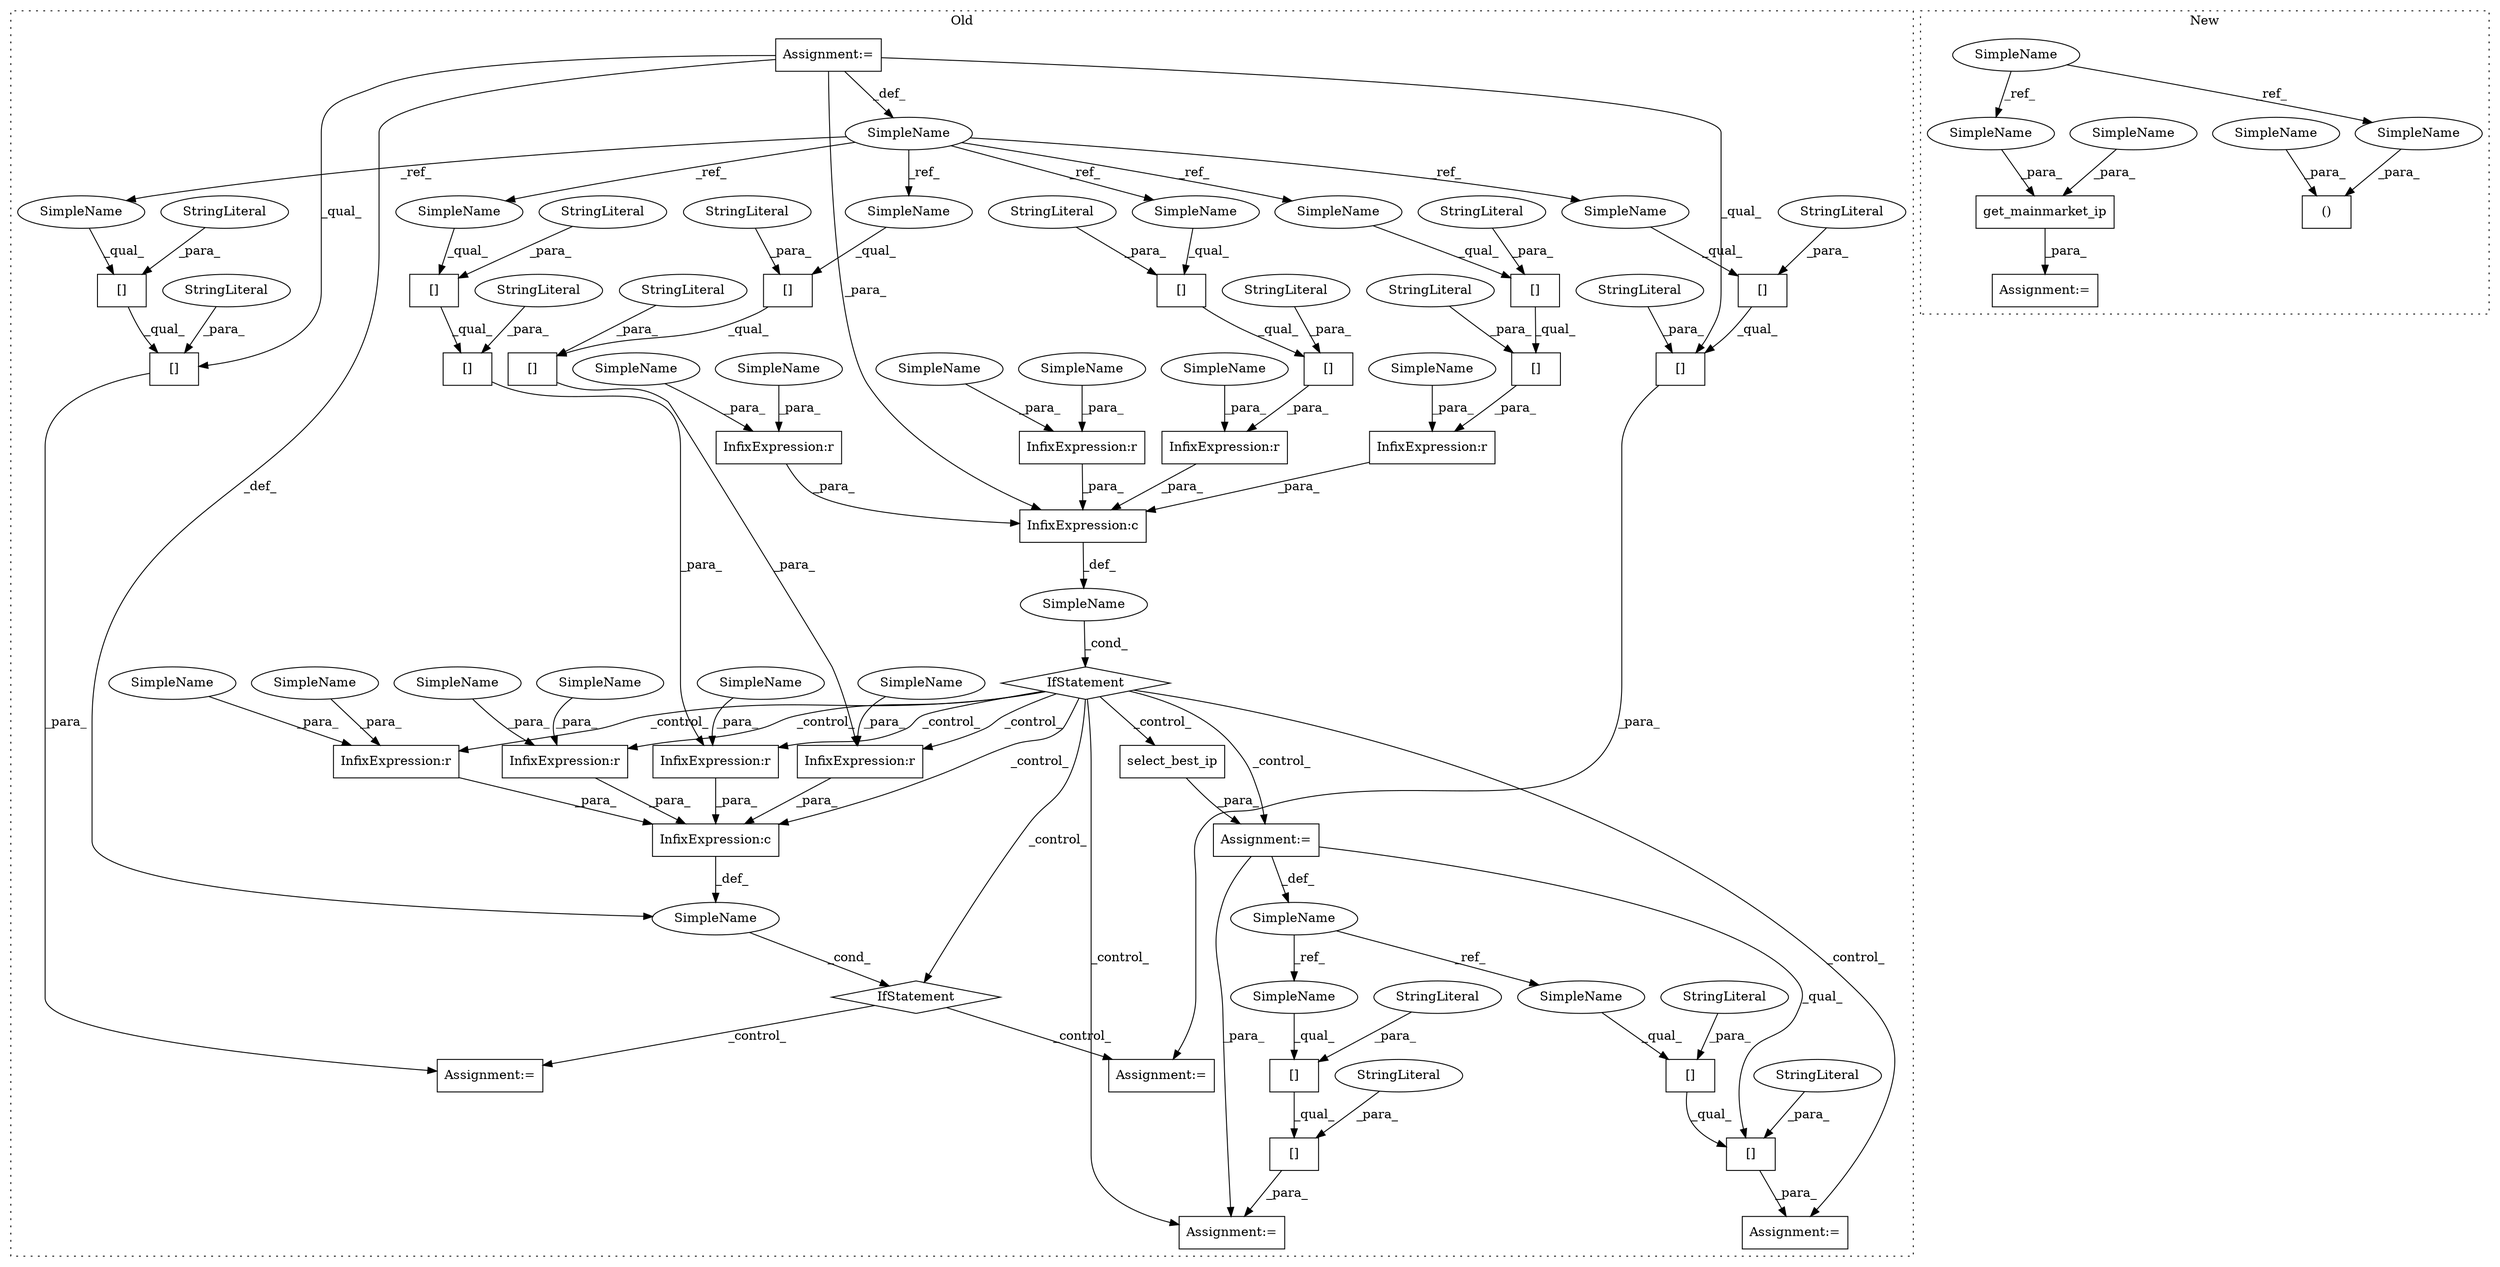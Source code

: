 digraph G {
subgraph cluster0 {
1 [label="[]" a="2" s="22153,22174" l="17,1" shape="box"];
3 [label="select_best_ip" a="32" s="22126" l="16" shape="box"];
4 [label="SimpleName" a="42" s="" l="" shape="ellipse"];
5 [label="InfixExpression:c" a="27" s="22246" l="4" shape="box"];
6 [label="InfixExpression:r" a="27" s="22099" l="4" shape="box"];
7 [label="InfixExpression:r" a="27" s="22061" l="4" shape="box"];
8 [label="InfixExpression:r" a="27" s="22025" l="4" shape="box"];
9 [label="[]" a="2" s="22039,22060" l="17,1" shape="box"];
10 [label="InfixExpression:r" a="27" s="22291" l="4" shape="box"];
11 [label="InfixExpression:r" a="27" s="22237" l="4" shape="box"];
12 [label="[]" a="2" s="22188,22203" l="8,1" shape="box"];
13 [label="InfixExpression:r" a="27" s="22007" l="4" shape="box"];
14 [label="[]" a="2" s="22075,22098" l="17,1" shape="box"];
15 [label="InfixExpression:r" a="27" s="22255" l="4" shape="box"];
16 [label="[]" a="2" s="22153,22168" l="8,1" shape="box"];
17 [label="InfixExpression:r" a="27" s="22329" l="4" shape="box"];
18 [label="[]" a="2" s="22188,22211" l="17,1" shape="box"];
19 [label="InfixExpression:c" a="27" s="22016" l="4" shape="box"];
20 [label="[]" a="2" s="22305,22328" l="17,1" shape="box"];
22 [label="[]" a="2" s="22269,22290" l="17,1" shape="box"];
24 [label="[]" a="2" s="22305,22320" l="8,1" shape="box"];
25 [label="SimpleName" a="42" s="21896" l="7" shape="ellipse"];
26 [label="[]" a="2" s="22269,22284" l="8,1" shape="box"];
27 [label="IfStatement" a="25" s="22230,22338" l="4,2" shape="diamond"];
28 [label="[]" a="2" s="22386,22401" l="8,1" shape="box"];
29 [label="IfStatement" a="25" s="22000,22108" l="4,2" shape="diamond"];
30 [label="[]" a="2" s="22039,22054" l="8,1" shape="box"];
31 [label="[]" a="2" s="22075,22090" l="8,1" shape="box"];
32 [label="SimpleName" a="42" s="" l="" shape="ellipse"];
33 [label="Assignment:=" a="7" s="22350" l="1" shape="box"];
34 [label="[]" a="2" s="22351,22366" l="8,1" shape="box"];
35 [label="SimpleName" a="42" s="22118" l="7" shape="ellipse"];
36 [label="[]" a="2" s="22386,22409" l="17,1" shape="box"];
37 [label="Assignment:=" a="7" s="22125" l="1" shape="box"];
38 [label="[]" a="2" s="22351,22372" l="17,1" shape="box"];
39 [label="Assignment:=" a="7" s="21896" l="7" shape="box"];
40 [label="StringLiteral" a="45" s="22170" l="4" shape="ellipse"];
41 [label="StringLiteral" a="45" s="22161" l="7" shape="ellipse"];
42 [label="Assignment:=" a="7" s="22152" l="1" shape="box"];
43 [label="Assignment:=" a="7" s="22187" l="1" shape="box"];
44 [label="StringLiteral" a="45" s="22368" l="4" shape="ellipse"];
45 [label="StringLiteral" a="45" s="22394" l="7" shape="ellipse"];
47 [label="Assignment:=" a="7" s="22385" l="1" shape="box"];
48 [label="StringLiteral" a="45" s="22286" l="4" shape="ellipse"];
49 [label="StringLiteral" a="45" s="22322" l="6" shape="ellipse"];
50 [label="StringLiteral" a="45" s="22083" l="7" shape="ellipse"];
51 [label="StringLiteral" a="45" s="22092" l="6" shape="ellipse"];
52 [label="StringLiteral" a="45" s="22359" l="7" shape="ellipse"];
53 [label="StringLiteral" a="45" s="22205" l="6" shape="ellipse"];
54 [label="StringLiteral" a="45" s="22403" l="6" shape="ellipse"];
55 [label="StringLiteral" a="45" s="22313" l="7" shape="ellipse"];
56 [label="StringLiteral" a="45" s="22277" l="7" shape="ellipse"];
57 [label="StringLiteral" a="45" s="22196" l="7" shape="ellipse"];
58 [label="StringLiteral" a="45" s="22056" l="4" shape="ellipse"];
59 [label="StringLiteral" a="45" s="22047" l="7" shape="ellipse"];
60 [label="SimpleName" a="42" s="22235" l="2" shape="ellipse"];
61 [label="SimpleName" a="42" s="22005" l="2" shape="ellipse"];
66 [label="SimpleName" a="42" s="22021" l="4" shape="ellipse"];
67 [label="SimpleName" a="42" s="22251" l="4" shape="ellipse"];
68 [label="SimpleName" a="42" s="22259" l="4" shape="ellipse"];
69 [label="SimpleName" a="42" s="22333" l="4" shape="ellipse"];
70 [label="SimpleName" a="42" s="22295" l="4" shape="ellipse"];
71 [label="SimpleName" a="42" s="22241" l="4" shape="ellipse"];
72 [label="SimpleName" a="42" s="22065" l="4" shape="ellipse"];
73 [label="SimpleName" a="42" s="22103" l="4" shape="ellipse"];
74 [label="SimpleName" a="42" s="22029" l="4" shape="ellipse"];
75 [label="SimpleName" a="42" s="22011" l="4" shape="ellipse"];
76 [label="SimpleName" a="42" s="22188" l="7" shape="ellipse"];
77 [label="SimpleName" a="42" s="22153" l="7" shape="ellipse"];
78 [label="SimpleName" a="42" s="22039" l="7" shape="ellipse"];
79 [label="SimpleName" a="42" s="22305" l="7" shape="ellipse"];
80 [label="SimpleName" a="42" s="22351" l="7" shape="ellipse"];
81 [label="SimpleName" a="42" s="22075" l="7" shape="ellipse"];
82 [label="SimpleName" a="42" s="22386" l="7" shape="ellipse"];
83 [label="SimpleName" a="42" s="22269" l="7" shape="ellipse"];
label = "Old";
style="dotted";
}
subgraph cluster1 {
2 [label="get_mainmarket_ip" a="32" s="21281,21306" l="18,1" shape="box"];
21 [label="()" a="106" s="21260" l="19" shape="box"];
23 [label="SimpleName" a="42" s="21182" l="4" shape="ellipse"];
46 [label="Assignment:=" a="7" s="21279" l="2" shape="box"];
62 [label="SimpleName" a="42" s="21260" l="2" shape="ellipse"];
63 [label="SimpleName" a="42" s="21299" l="2" shape="ellipse"];
64 [label="SimpleName" a="42" s="21302" l="4" shape="ellipse"];
65 [label="SimpleName" a="42" s="21275" l="4" shape="ellipse"];
label = "New";
style="dotted";
}
1 -> 42 [label="_para_"];
2 -> 46 [label="_para_"];
3 -> 37 [label="_para_"];
4 -> 29 [label="_cond_"];
5 -> 32 [label="_def_"];
6 -> 19 [label="_para_"];
7 -> 19 [label="_para_"];
8 -> 19 [label="_para_"];
9 -> 7 [label="_para_"];
10 -> 5 [label="_para_"];
11 -> 5 [label="_para_"];
12 -> 18 [label="_qual_"];
13 -> 19 [label="_para_"];
14 -> 6 [label="_para_"];
15 -> 5 [label="_para_"];
16 -> 1 [label="_qual_"];
17 -> 5 [label="_para_"];
18 -> 43 [label="_para_"];
19 -> 4 [label="_def_"];
20 -> 17 [label="_para_"];
22 -> 10 [label="_para_"];
23 -> 65 [label="_ref_"];
23 -> 64 [label="_ref_"];
24 -> 20 [label="_qual_"];
25 -> 81 [label="_ref_"];
25 -> 80 [label="_ref_"];
25 -> 78 [label="_ref_"];
25 -> 79 [label="_ref_"];
25 -> 82 [label="_ref_"];
25 -> 83 [label="_ref_"];
26 -> 22 [label="_qual_"];
27 -> 33 [label="_control_"];
27 -> 47 [label="_control_"];
28 -> 36 [label="_qual_"];
29 -> 27 [label="_control_"];
29 -> 3 [label="_control_"];
29 -> 43 [label="_control_"];
29 -> 10 [label="_control_"];
29 -> 5 [label="_control_"];
29 -> 37 [label="_control_"];
29 -> 11 [label="_control_"];
29 -> 15 [label="_control_"];
29 -> 17 [label="_control_"];
29 -> 42 [label="_control_"];
30 -> 9 [label="_qual_"];
31 -> 14 [label="_qual_"];
32 -> 27 [label="_cond_"];
34 -> 38 [label="_qual_"];
35 -> 76 [label="_ref_"];
35 -> 77 [label="_ref_"];
36 -> 47 [label="_para_"];
37 -> 42 [label="_para_"];
37 -> 18 [label="_qual_"];
37 -> 35 [label="_def_"];
38 -> 33 [label="_para_"];
39 -> 32 [label="_def_"];
39 -> 25 [label="_def_"];
39 -> 38 [label="_qual_"];
39 -> 36 [label="_qual_"];
39 -> 19 [label="_para_"];
40 -> 1 [label="_para_"];
41 -> 16 [label="_para_"];
44 -> 38 [label="_para_"];
45 -> 28 [label="_para_"];
48 -> 22 [label="_para_"];
49 -> 20 [label="_para_"];
50 -> 31 [label="_para_"];
51 -> 14 [label="_para_"];
52 -> 34 [label="_para_"];
53 -> 18 [label="_para_"];
54 -> 36 [label="_para_"];
55 -> 24 [label="_para_"];
56 -> 26 [label="_para_"];
57 -> 12 [label="_para_"];
58 -> 9 [label="_para_"];
59 -> 30 [label="_para_"];
60 -> 11 [label="_para_"];
61 -> 13 [label="_para_"];
62 -> 21 [label="_para_"];
63 -> 2 [label="_para_"];
64 -> 2 [label="_para_"];
65 -> 21 [label="_para_"];
66 -> 8 [label="_para_"];
67 -> 15 [label="_para_"];
68 -> 15 [label="_para_"];
69 -> 17 [label="_para_"];
70 -> 10 [label="_para_"];
71 -> 11 [label="_para_"];
72 -> 7 [label="_para_"];
73 -> 6 [label="_para_"];
74 -> 8 [label="_para_"];
75 -> 13 [label="_para_"];
76 -> 12 [label="_qual_"];
77 -> 16 [label="_qual_"];
78 -> 30 [label="_qual_"];
79 -> 24 [label="_qual_"];
80 -> 34 [label="_qual_"];
81 -> 31 [label="_qual_"];
82 -> 28 [label="_qual_"];
83 -> 26 [label="_qual_"];
}